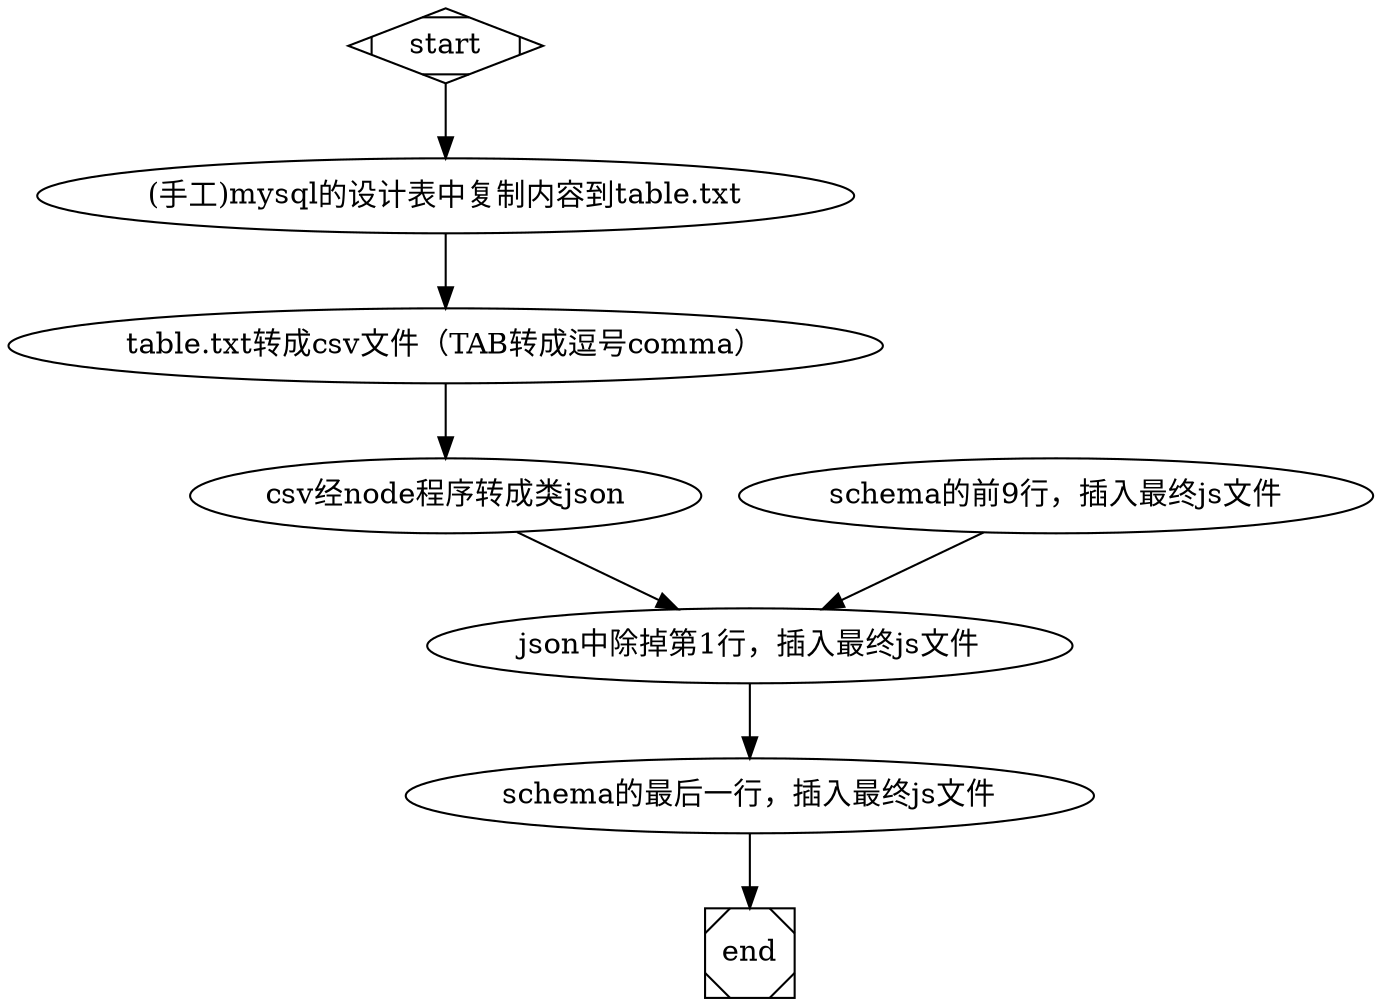 digraph G { 
  /*
    如何从mysql的设计表中复制内容后，快速得到 egg/schema 中的 js 文件
  */

  
  /*
    subgraph cluster0 {
        node[style=filled, color=white];
        style=filled;
        color=lightgrey;
        a0[label="`.gitlab-ci.yml`中指定script"];
        a1[label="`.gitlab-ci.yml`中指定tag"];
        a2[label="`.gitlab-ci.yml`"];
        a3[label="git push"];
        a0->a2;
        a1->a2;
        a2->a3
        label="工程";
    }   
    subgraph cluster1 {
        node[style=filled];
        color=blue;
        b0->b1->b2;
        b0[label="手工执行的命令写入`shell script`"]
        b1[label="`shell script`写成`.gitlab-ci.yml`中的`script`"]
        b2[label="`shell script`写入代码仓库`tl-lvchuang-scripts`"]
        label="Shell";
    }
    subgraph cluster2 {
        node[style=filled, color=white];
        style=filled;
        color=lightgrey;
        c0[label="工程加入tag对应的gitlab runner"];
        //c0->c1;
        label="gitlab";
    } 
   */     


    start->a0->a1->a2->a3;
    a0[label="(手工)mysql的设计表中复制内容到table.txt"];
    a1[label="table.txt转成csv文件（TAB转成逗号comma）"];
    a2[label="csv经node程序转成类json"];
    b0[label="schema的前9行，插入最终js文件"];
    a3[label="json中除掉第1行，插入最终js文件"];
    b1[label="schema的最后一行，插入最终js文件"];
    b0->a3;
    a3->b1;
    b1->end;




  /*
    start->c0;
    b2->a0;
    c0->a1;
    a3->end;
   */ 
        
    start[shape=Mdiamond];
    end[shape=Msquare];                                                                                                                                                   
}